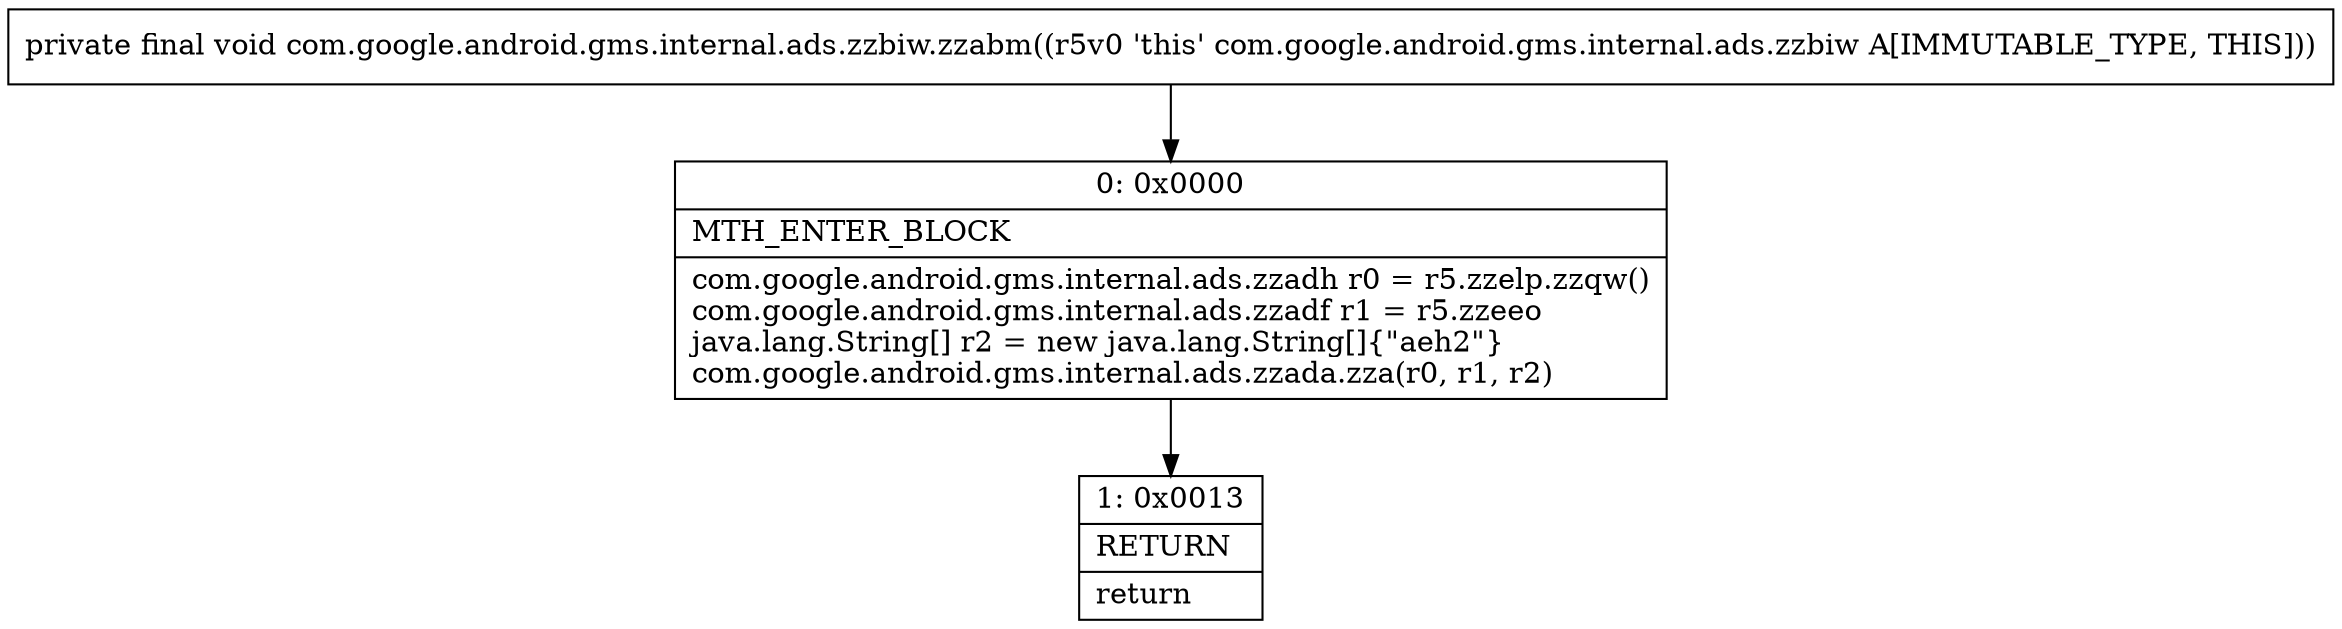 digraph "CFG forcom.google.android.gms.internal.ads.zzbiw.zzabm()V" {
Node_0 [shape=record,label="{0\:\ 0x0000|MTH_ENTER_BLOCK\l|com.google.android.gms.internal.ads.zzadh r0 = r5.zzelp.zzqw()\lcom.google.android.gms.internal.ads.zzadf r1 = r5.zzeeo\ljava.lang.String[] r2 = new java.lang.String[]\{\"aeh2\"\}\lcom.google.android.gms.internal.ads.zzada.zza(r0, r1, r2)\l}"];
Node_1 [shape=record,label="{1\:\ 0x0013|RETURN\l|return\l}"];
MethodNode[shape=record,label="{private final void com.google.android.gms.internal.ads.zzbiw.zzabm((r5v0 'this' com.google.android.gms.internal.ads.zzbiw A[IMMUTABLE_TYPE, THIS])) }"];
MethodNode -> Node_0;
Node_0 -> Node_1;
}

